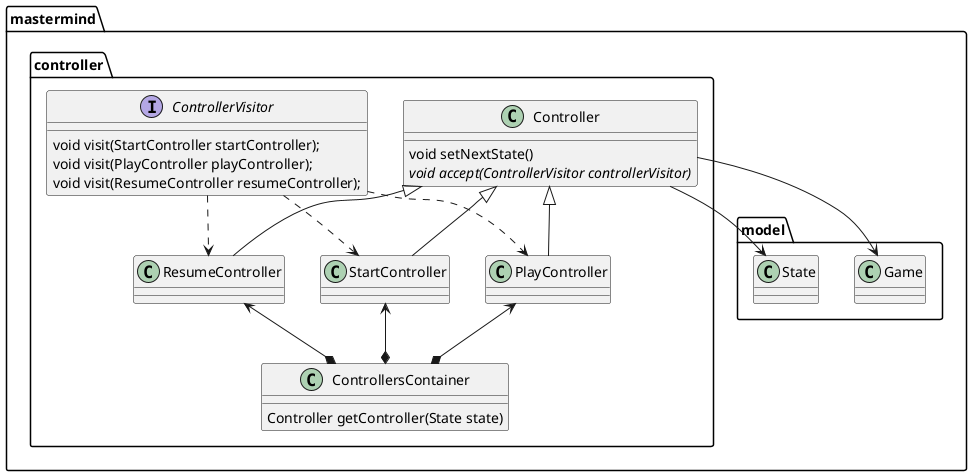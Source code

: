 @startuml

package mastermind.model {
    class Game
    class State
}


package mastermind.controller {
class Controller {
   void setNextState()
   {abstract} void accept(ControllerVisitor controllerVisitor)
}

class ControllersContainer {
    Controller getController(State state) 
}

class StartController
class PlayController
class ResumeController

interface ControllerVisitor {
   void visit(StartController startController);
   void visit(PlayController playController);
   void visit(ResumeController resumeController);
}
}

Controller <|-down- StartController
Controller <|- PlayController
Controller <|- ResumeController


ControllerVisitor -[dashed]-> StartController
ControllerVisitor -[dashed]-> PlayController
ControllerVisitor -[dashed]-> ResumeController

ControllersContainer  *-up-> StartController
ControllersContainer  *-up-> PlayController
ControllersContainer  *-up-> ResumeController

Controller --> Game
Controller --> State


@enduml

